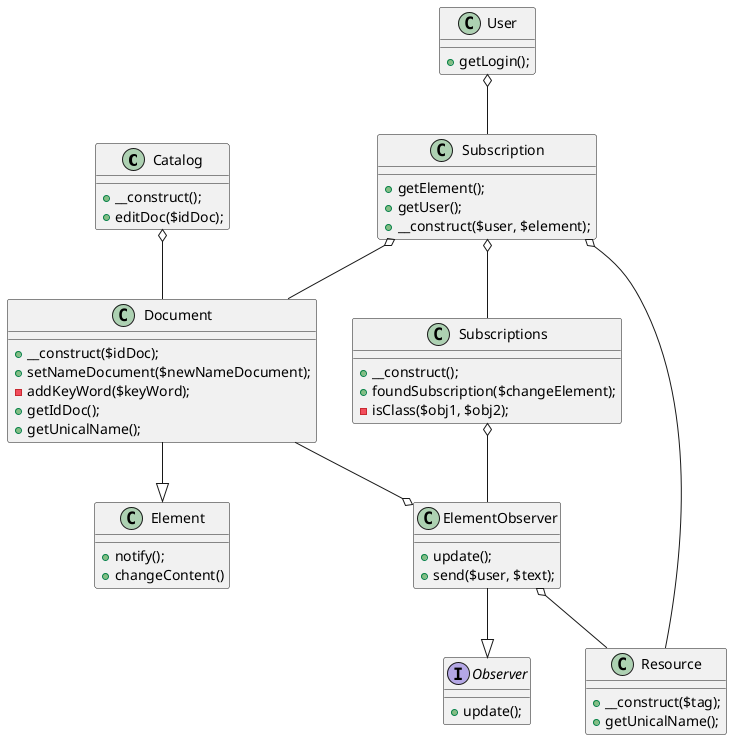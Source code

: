 @startuml
class Catalog {
+ __construct();
+ editDoc($idDoc);
}

class Document {
+ __construct($idDoc);
+ setNameDocument($newNameDocument);
- addKeyWord($keyWord);
+ getIdDoc();
+ getUnicalName();
}

class Element{
+ notify();
+ changeContent()
}
class ElementObserver { 
+ update();
+ send($user, $text);
}

interface Observer {
+ update();
}

class Subscription {
+ getElement();
+ getUser();
+ __construct($user, $element);
}

class Subscriptions {
+ __construct();
+ foundSubscription($changeElement);
- isClass($obj1, $obj2);
}

class Resource {
+ __construct($tag);
+ getUnicalName();
} 

class User {
+ getLogin();
}



Catalog o-- Document
Document --|> Element
ElementObserver --|> Observer
Document --o ElementObserver 
ElementObserver o-- Resource
User o-- Subscription
Subscription o-- Subscriptions
Subscription o-- Document
Subscription o-- Resource
Subscriptions o-- ElementObserver
@enduml
